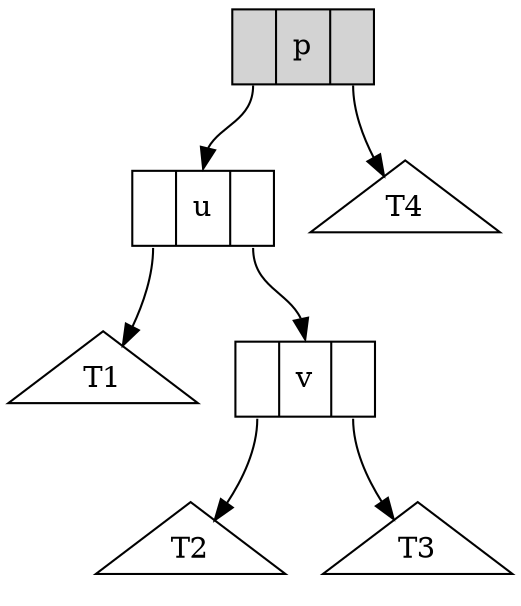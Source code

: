 digraph srr {
{node [ shape = record ] p u v};
{node [ shape = triangle ] T1 T2 T3 T4};
p [ label ="<f0> | <f1> p | <f2> ", style=filled ];
u [ label ="<f0> | <f1> u | <f2> "];
v [ label ="<f0> | <f1> v | <f2> "];
"p":f0 -> "u":f1;
"p":f2 -> T4;
"u":f0 -> T1;
"u":f2 -> "v":f1;
"v":f0 -> T2;
"v":f2 -> T3;
}